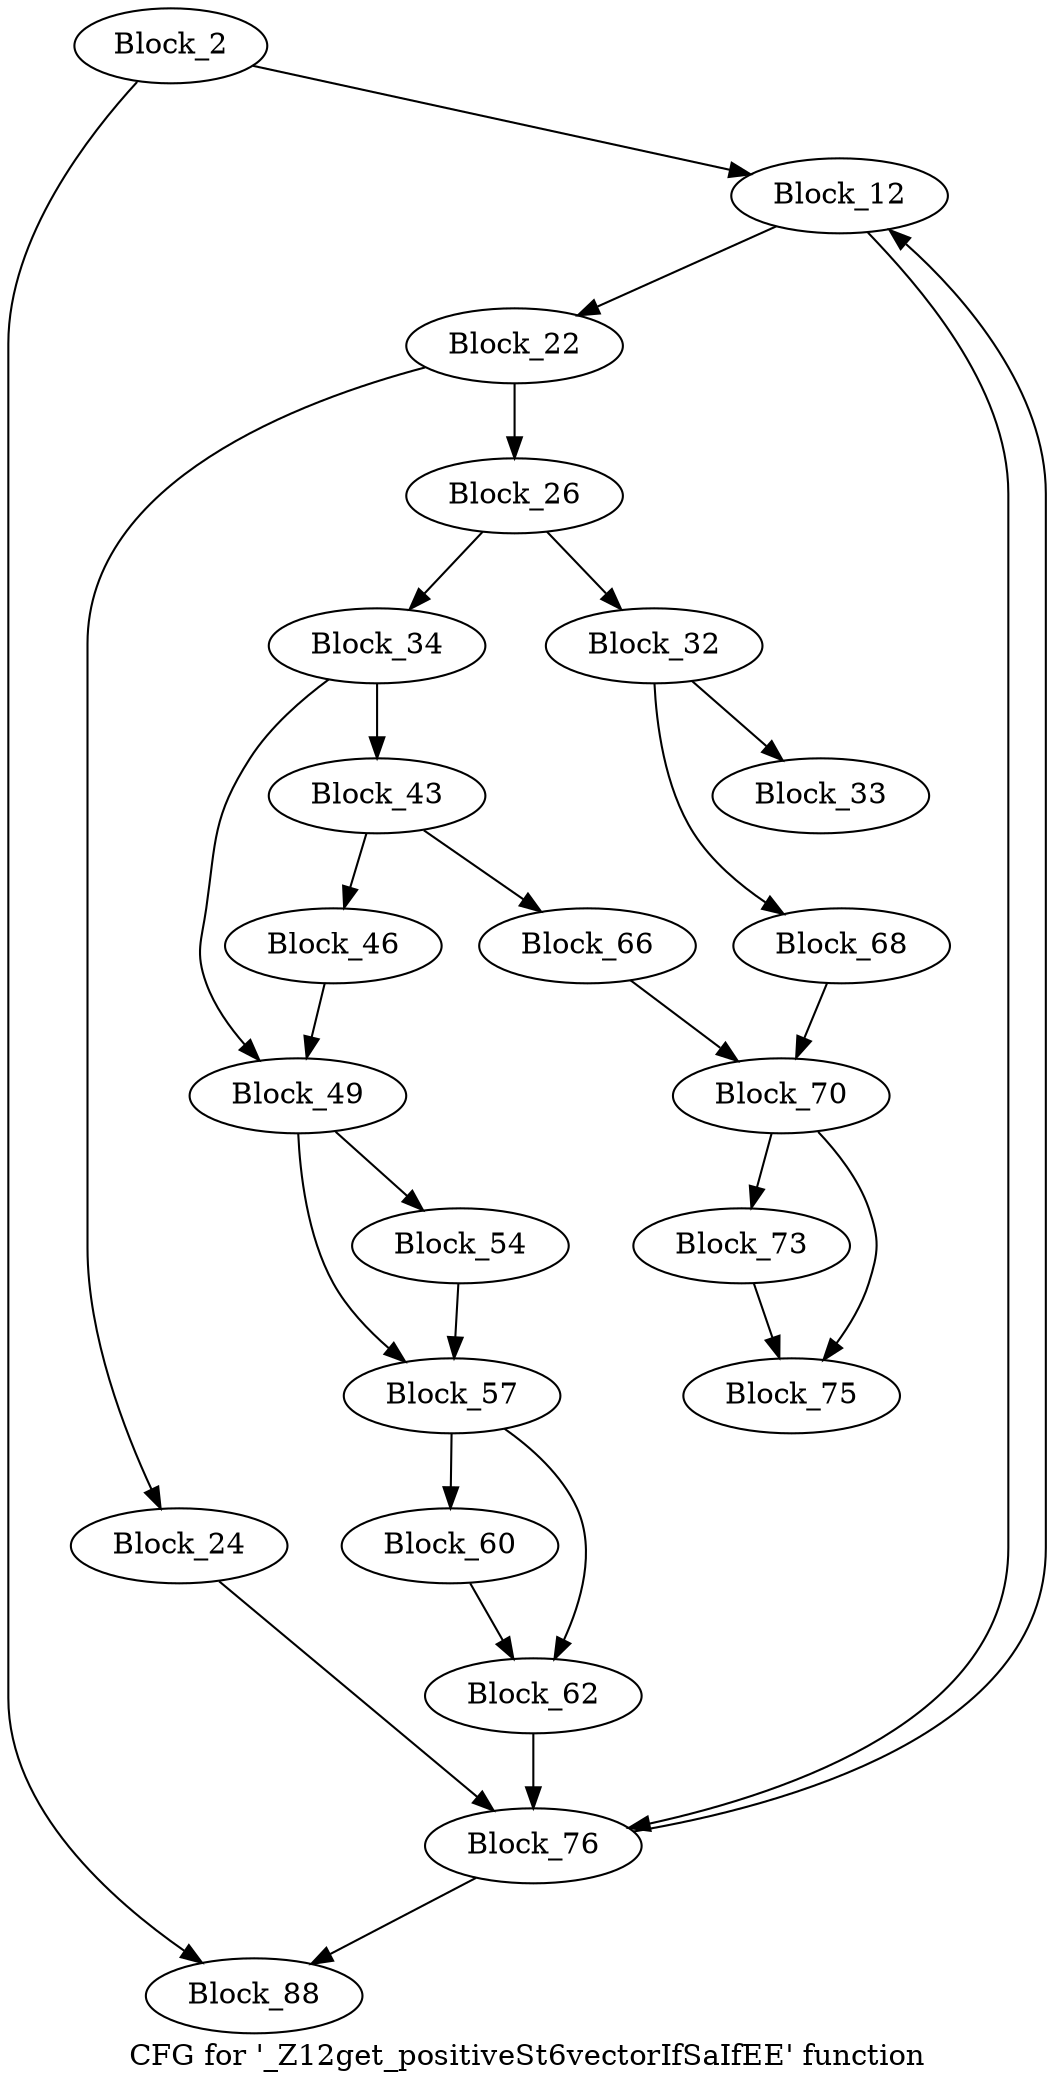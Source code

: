 digraph "CFG for '_Z12get_positiveSt6vectorIfSaIfEE' function" {
	label="CFG for '_Z12get_positiveSt6vectorIfSaIfEE' function";

	block_2 [label="Block_2"];
	block_2:s0 -> block_88;
	block_2:s1 -> block_12;
	block_12 [label="Block_12"];
	block_12:s0 -> block_22;
	block_12:s1 -> block_76;
	block_22 [label="Block_22"];
	block_22:s0 -> block_26;
	block_22:s1 -> block_24;
	block_24 [label="Block_24"];
	block_24 -> block_76;
	block_26 [label="Block_26"];
	block_26:s0 -> block_32;
	block_26:s1 -> block_34;
	block_32 [label="Block_32"];
	block_32 -> block_33;
	block_32 -> block_68;
	block_33 [label="Block_33"];
	block_34 [label="Block_34"];
	block_34:s0 -> block_49;
	block_34:s1 -> block_43;
	block_43 [label="Block_43"];
	block_43 -> block_46;
	block_43 -> block_66;
	block_46 [label="Block_46"];
	block_46 -> block_49;
	block_49 [label="Block_49"];
	block_49:s0 -> block_54;
	block_49:s1 -> block_57;
	block_54 [label="Block_54"];
	block_54 -> block_57;
	block_57 [label="Block_57"];
	block_57:s0 -> block_62;
	block_57:s1 -> block_60;
	block_60 [label="Block_60"];
	block_60 -> block_62;
	block_62 [label="Block_62"];
	block_62 -> block_76;
	block_66 [label="Block_66"];
	block_66 -> block_70;
	block_68 [label="Block_68"];
	block_68 -> block_70;
	block_70 [label="Block_70"];
	block_70:s0 -> block_75;
	block_70:s1 -> block_73;
	block_73 [label="Block_73"];
	block_73 -> block_75;
	block_75 [label="Block_75"];
	block_76 [label="Block_76"];
	block_76:s0 -> block_12;
	block_76:s1 -> block_88;
	block_88 [label="Block_88"];
}

